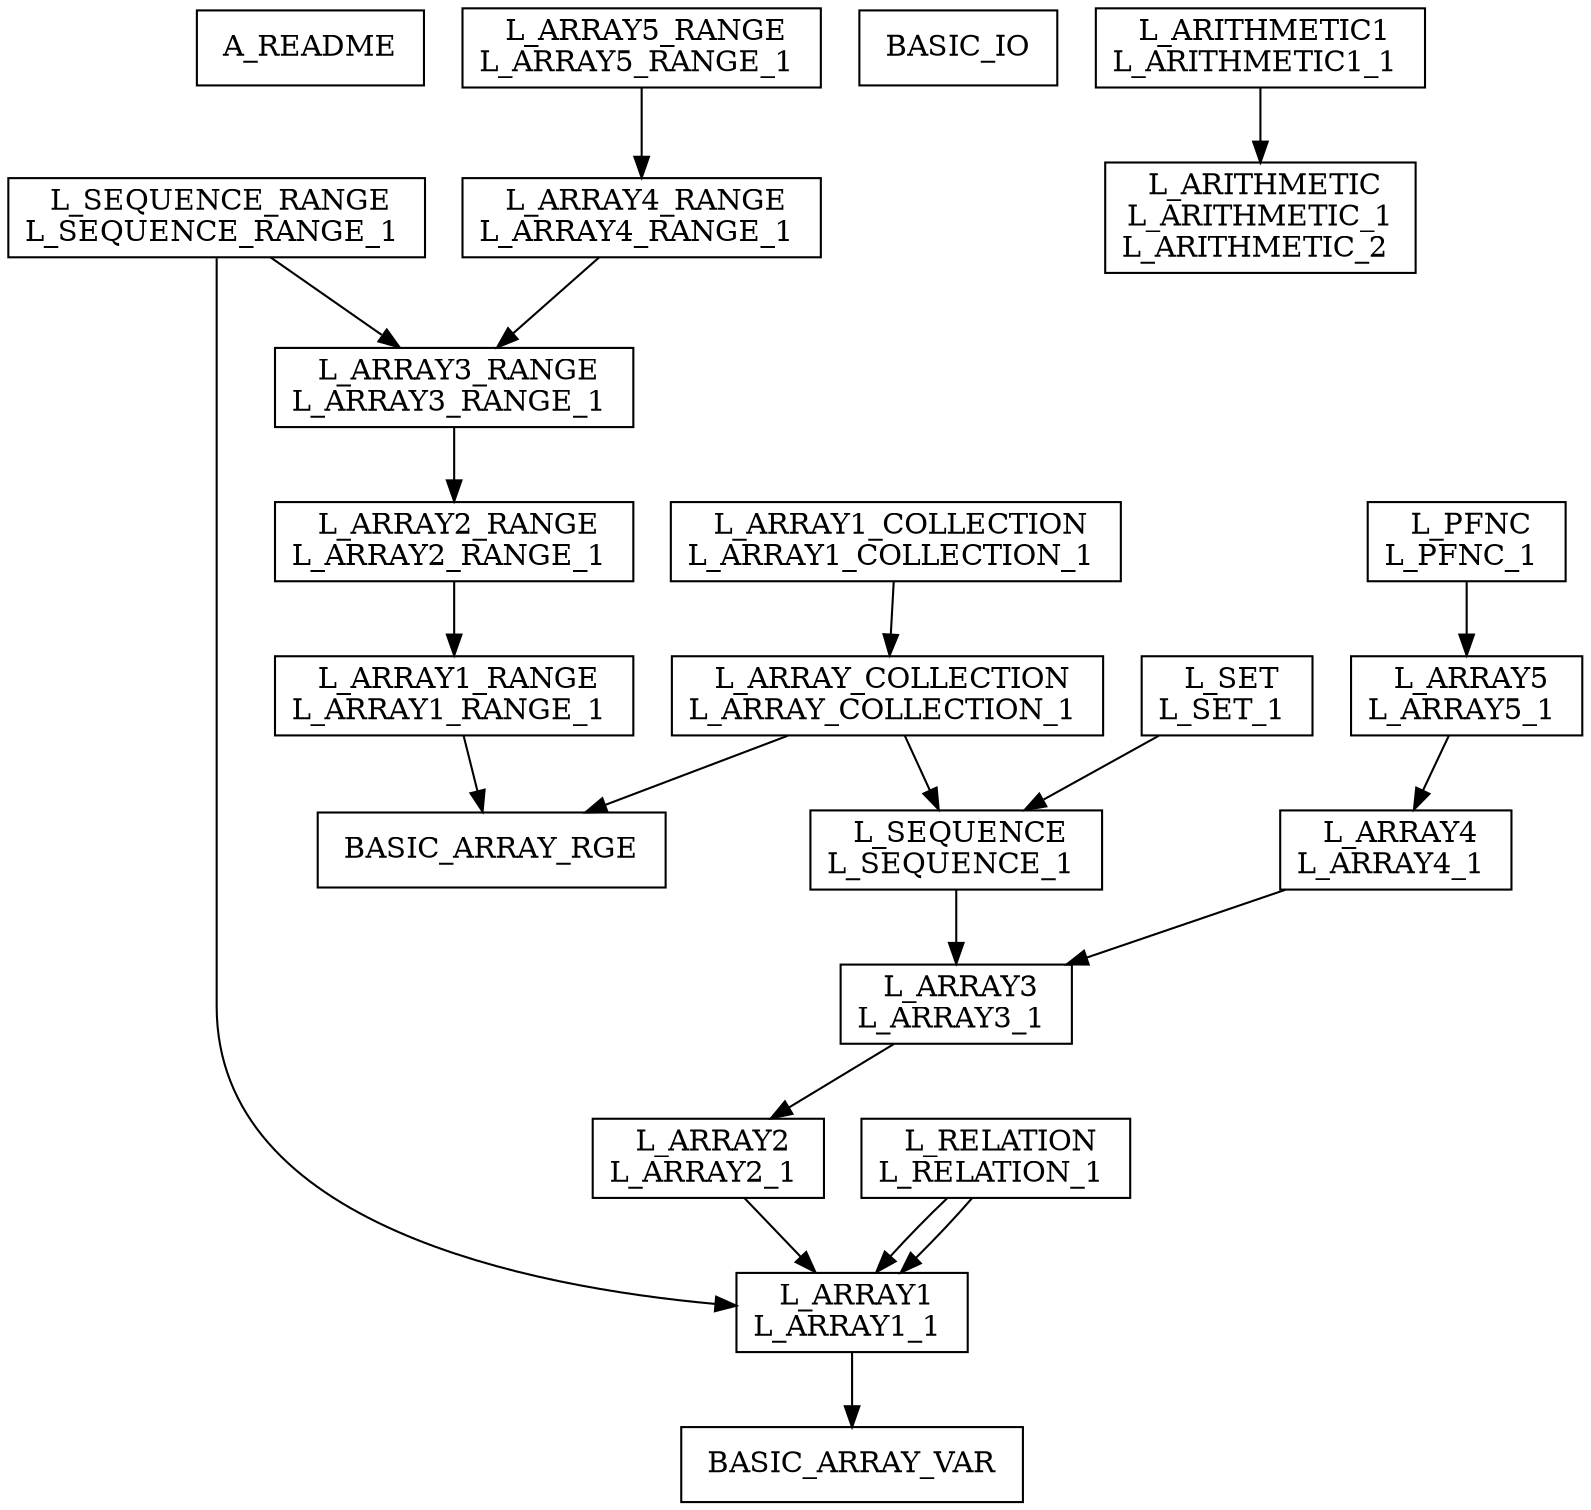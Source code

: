 digraph {
A_README [ label=" A_README " shape= box ]
BASIC_ARRAY_RGE [ label=" BASIC_ARRAY_RGE " shape= box ]
BASIC_ARRAY_VAR [ label=" BASIC_ARRAY_VAR " shape= box ]
BASIC_IO [ label=" BASIC_IO " shape= box ]
L_ARITHMETIC1_1 [ label=" L_ARITHMETIC1\nL_ARITHMETIC1_1 " shape= box ]
L_ARITHMETIC_2 [ label=" L_ARITHMETIC\nL_ARITHMETIC_1\nL_ARITHMETIC_2 " shape= box ]
L_ARRAY1_1 [ label=" L_ARRAY1\nL_ARRAY1_1 " shape= box ]
L_ARRAY1_COLLECTION_1 [ label=" L_ARRAY1_COLLECTION\nL_ARRAY1_COLLECTION_1 " shape= box ]
L_ARRAY1_RANGE_1 [ label=" L_ARRAY1_RANGE\nL_ARRAY1_RANGE_1 " shape= box ]
L_ARRAY2_1 [ label=" L_ARRAY2\nL_ARRAY2_1 " shape= box ]
L_ARRAY2_RANGE_1 [ label=" L_ARRAY2_RANGE\nL_ARRAY2_RANGE_1 " shape= box ]
L_ARRAY3_1 [ label=" L_ARRAY3\nL_ARRAY3_1 " shape= box ]
L_ARRAY3_RANGE_1 [ label=" L_ARRAY3_RANGE\nL_ARRAY3_RANGE_1 " shape= box ]
L_ARRAY4_1 [ label=" L_ARRAY4\nL_ARRAY4_1 " shape= box ]
L_ARRAY4_RANGE_1 [ label=" L_ARRAY4_RANGE\nL_ARRAY4_RANGE_1 " shape= box ]
L_ARRAY5_1 [ label=" L_ARRAY5\nL_ARRAY5_1 " shape= box ]
L_ARRAY5_RANGE_1 [ label=" L_ARRAY5_RANGE\nL_ARRAY5_RANGE_1 " shape= box ]
L_ARRAY_COLLECTION_1 [ label=" L_ARRAY_COLLECTION\nL_ARRAY_COLLECTION_1 " shape= box ]
L_PFNC_1 [ label=" L_PFNC\nL_PFNC_1 " shape= box ]
L_RELATION_1 [ label=" L_RELATION\nL_RELATION_1 " shape= box ]
L_SEQUENCE_1 [ label=" L_SEQUENCE\nL_SEQUENCE_1 " shape= box ]
L_SEQUENCE_RANGE_1 [ label=" L_SEQUENCE_RANGE\nL_SEQUENCE_RANGE_1 " shape= box ]
L_SET_1 [ label=" L_SET\nL_SET_1 " shape= box ]

"L_ARITHMETIC1_1" -> "L_ARITHMETIC_2" []
"L_ARRAY1_1" -> "BASIC_ARRAY_VAR" []
"L_ARRAY1_COLLECTION_1" -> "L_ARRAY_COLLECTION_1" []
"L_ARRAY1_RANGE_1" -> "BASIC_ARRAY_RGE" []
"L_ARRAY2_1" -> "L_ARRAY1_1" []
"L_ARRAY2_RANGE_1" -> "L_ARRAY1_RANGE_1" []
"L_ARRAY3_1" -> "L_ARRAY2_1" []
"L_ARRAY3_RANGE_1" -> "L_ARRAY2_RANGE_1" []
"L_ARRAY4_1" -> "L_ARRAY3_1" []
"L_ARRAY4_RANGE_1" -> "L_ARRAY3_RANGE_1" []
"L_ARRAY5_1" -> "L_ARRAY4_1" []
"L_ARRAY5_RANGE_1" -> "L_ARRAY4_RANGE_1" []
"L_ARRAY_COLLECTION_1" -> "BASIC_ARRAY_RGE" []
"L_ARRAY_COLLECTION_1" -> "L_SEQUENCE_1" []
"L_PFNC_1" -> "L_ARRAY5_1" []
"L_RELATION_1" -> "L_ARRAY1_1" []
"L_RELATION_1" -> "L_ARRAY1_1" []
"L_SEQUENCE_1" -> "L_ARRAY3_1" []
"L_SEQUENCE_RANGE_1" -> "L_ARRAY3_RANGE_1" []
"L_SEQUENCE_RANGE_1" -> "L_ARRAY1_1" []
"L_SET_1" -> "L_SEQUENCE_1" []
}
